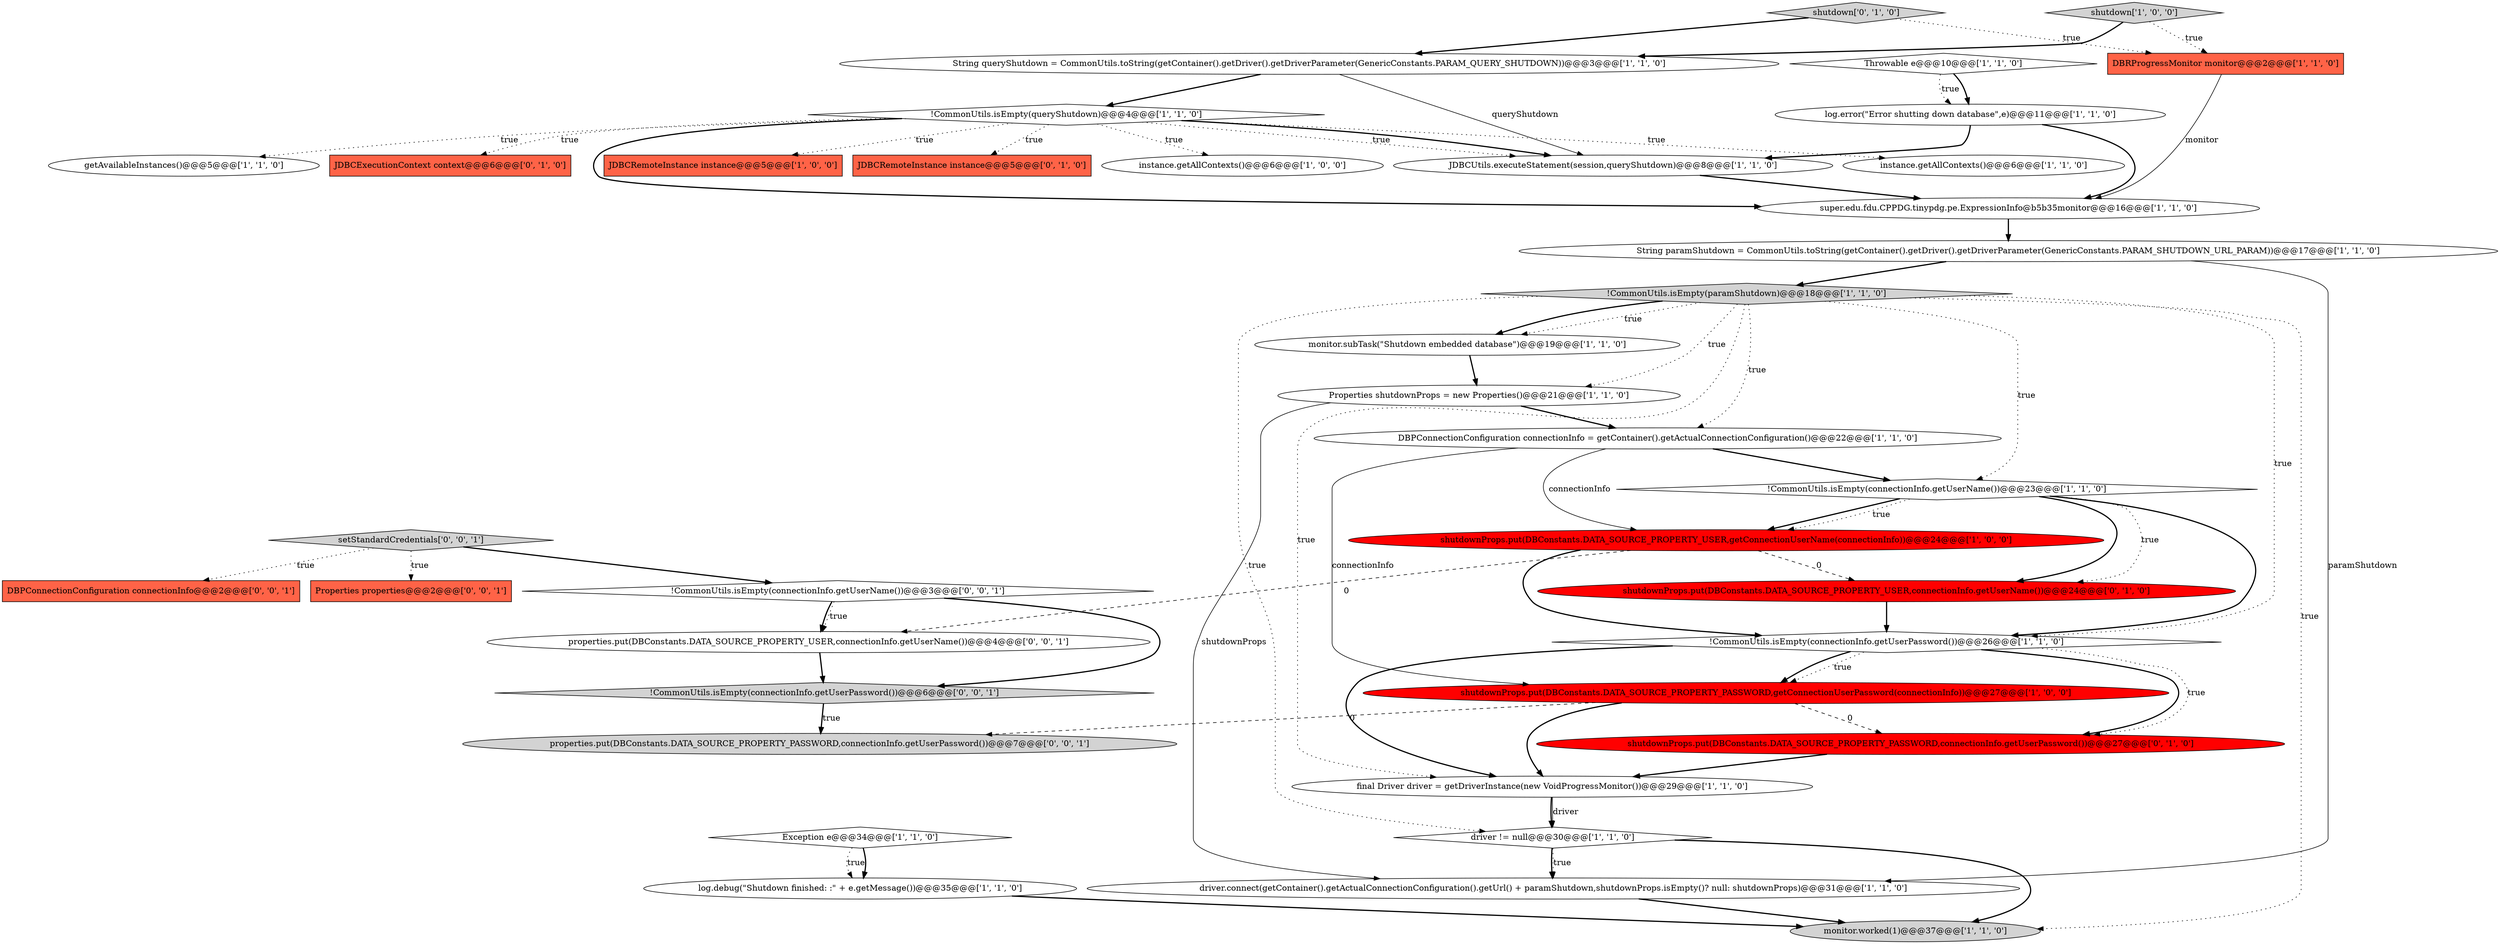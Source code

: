 digraph {
14 [style = filled, label = "String paramShutdown = CommonUtils.toString(getContainer().getDriver().getDriverParameter(GenericConstants.PARAM_SHUTDOWN_URL_PARAM))@@@17@@@['1', '1', '0']", fillcolor = white, shape = ellipse image = "AAA0AAABBB1BBB"];
22 [style = filled, label = "Properties shutdownProps = new Properties()@@@21@@@['1', '1', '0']", fillcolor = white, shape = ellipse image = "AAA0AAABBB1BBB"];
8 [style = filled, label = "driver.connect(getContainer().getActualConnectionConfiguration().getUrl() + paramShutdown,shutdownProps.isEmpty()? null: shutdownProps)@@@31@@@['1', '1', '0']", fillcolor = white, shape = ellipse image = "AAA0AAABBB1BBB"];
26 [style = filled, label = "!CommonUtils.isEmpty(connectionInfo.getUserPassword())@@@26@@@['1', '1', '0']", fillcolor = white, shape = diamond image = "AAA0AAABBB1BBB"];
4 [style = filled, label = "!CommonUtils.isEmpty(connectionInfo.getUserName())@@@23@@@['1', '1', '0']", fillcolor = white, shape = diamond image = "AAA0AAABBB1BBB"];
17 [style = filled, label = "instance.getAllContexts()@@@6@@@['1', '1', '0']", fillcolor = white, shape = ellipse image = "AAA0AAABBB1BBB"];
24 [style = filled, label = "JDBCUtils.executeStatement(session,queryShutdown)@@@8@@@['1', '1', '0']", fillcolor = white, shape = ellipse image = "AAA0AAABBB1BBB"];
25 [style = filled, label = "log.debug(\"Shutdown finished: :\" + e.getMessage())@@@35@@@['1', '1', '0']", fillcolor = white, shape = ellipse image = "AAA0AAABBB1BBB"];
11 [style = filled, label = "String queryShutdown = CommonUtils.toString(getContainer().getDriver().getDriverParameter(GenericConstants.PARAM_QUERY_SHUTDOWN))@@@3@@@['1', '1', '0']", fillcolor = white, shape = ellipse image = "AAA0AAABBB1BBB"];
38 [style = filled, label = "!CommonUtils.isEmpty(connectionInfo.getUserName())@@@3@@@['0', '0', '1']", fillcolor = white, shape = diamond image = "AAA0AAABBB3BBB"];
10 [style = filled, label = "driver != null@@@30@@@['1', '1', '0']", fillcolor = white, shape = diamond image = "AAA0AAABBB1BBB"];
31 [style = filled, label = "shutdownProps.put(DBConstants.DATA_SOURCE_PROPERTY_PASSWORD,connectionInfo.getUserPassword())@@@27@@@['0', '1', '0']", fillcolor = red, shape = ellipse image = "AAA1AAABBB2BBB"];
9 [style = filled, label = "DBRProgressMonitor monitor@@@2@@@['1', '1', '0']", fillcolor = tomato, shape = box image = "AAA0AAABBB1BBB"];
16 [style = filled, label = "getAvailableInstances()@@@5@@@['1', '1', '0']", fillcolor = white, shape = ellipse image = "AAA0AAABBB1BBB"];
13 [style = filled, label = "DBPConnectionConfiguration connectionInfo = getContainer().getActualConnectionConfiguration()@@@22@@@['1', '1', '0']", fillcolor = white, shape = ellipse image = "AAA0AAABBB1BBB"];
34 [style = filled, label = "properties.put(DBConstants.DATA_SOURCE_PROPERTY_PASSWORD,connectionInfo.getUserPassword())@@@7@@@['0', '0', '1']", fillcolor = lightgray, shape = ellipse image = "AAA0AAABBB3BBB"];
18 [style = filled, label = "monitor.subTask(\"Shutdown embedded database\")@@@19@@@['1', '1', '0']", fillcolor = white, shape = ellipse image = "AAA0AAABBB1BBB"];
19 [style = filled, label = "log.error(\"Error shutting down database\",e)@@@11@@@['1', '1', '0']", fillcolor = white, shape = ellipse image = "AAA0AAABBB1BBB"];
29 [style = filled, label = "JDBCExecutionContext context@@@6@@@['0', '1', '0']", fillcolor = tomato, shape = box image = "AAA0AAABBB2BBB"];
12 [style = filled, label = "super.edu.fdu.CPPDG.tinypdg.pe.ExpressionInfo@b5b35monitor@@@16@@@['1', '1', '0']", fillcolor = white, shape = ellipse image = "AAA0AAABBB1BBB"];
28 [style = filled, label = "shutdown['0', '1', '0']", fillcolor = lightgray, shape = diamond image = "AAA0AAABBB2BBB"];
7 [style = filled, label = "final Driver driver = getDriverInstance(new VoidProgressMonitor())@@@29@@@['1', '1', '0']", fillcolor = white, shape = ellipse image = "AAA0AAABBB1BBB"];
30 [style = filled, label = "shutdownProps.put(DBConstants.DATA_SOURCE_PROPERTY_USER,connectionInfo.getUserName())@@@24@@@['0', '1', '0']", fillcolor = red, shape = ellipse image = "AAA1AAABBB2BBB"];
36 [style = filled, label = "setStandardCredentials['0', '0', '1']", fillcolor = lightgray, shape = diamond image = "AAA0AAABBB3BBB"];
37 [style = filled, label = "DBPConnectionConfiguration connectionInfo@@@2@@@['0', '0', '1']", fillcolor = tomato, shape = box image = "AAA0AAABBB3BBB"];
15 [style = filled, label = "JDBCRemoteInstance instance@@@5@@@['1', '0', '0']", fillcolor = tomato, shape = box image = "AAA0AAABBB1BBB"];
5 [style = filled, label = "!CommonUtils.isEmpty(queryShutdown)@@@4@@@['1', '1', '0']", fillcolor = white, shape = diamond image = "AAA0AAABBB1BBB"];
35 [style = filled, label = "!CommonUtils.isEmpty(connectionInfo.getUserPassword())@@@6@@@['0', '0', '1']", fillcolor = lightgray, shape = diamond image = "AAA0AAABBB3BBB"];
23 [style = filled, label = "shutdownProps.put(DBConstants.DATA_SOURCE_PROPERTY_PASSWORD,getConnectionUserPassword(connectionInfo))@@@27@@@['1', '0', '0']", fillcolor = red, shape = ellipse image = "AAA1AAABBB1BBB"];
27 [style = filled, label = "JDBCRemoteInstance instance@@@5@@@['0', '1', '0']", fillcolor = tomato, shape = box image = "AAA0AAABBB2BBB"];
1 [style = filled, label = "monitor.worked(1)@@@37@@@['1', '1', '0']", fillcolor = lightgray, shape = ellipse image = "AAA0AAABBB1BBB"];
2 [style = filled, label = "Exception e@@@34@@@['1', '1', '0']", fillcolor = white, shape = diamond image = "AAA0AAABBB1BBB"];
20 [style = filled, label = "!CommonUtils.isEmpty(paramShutdown)@@@18@@@['1', '1', '0']", fillcolor = lightgray, shape = diamond image = "AAA0AAABBB1BBB"];
32 [style = filled, label = "Properties properties@@@2@@@['0', '0', '1']", fillcolor = tomato, shape = box image = "AAA0AAABBB3BBB"];
21 [style = filled, label = "shutdownProps.put(DBConstants.DATA_SOURCE_PROPERTY_USER,getConnectionUserName(connectionInfo))@@@24@@@['1', '0', '0']", fillcolor = red, shape = ellipse image = "AAA1AAABBB1BBB"];
6 [style = filled, label = "instance.getAllContexts()@@@6@@@['1', '0', '0']", fillcolor = white, shape = ellipse image = "AAA0AAABBB1BBB"];
3 [style = filled, label = "shutdown['1', '0', '0']", fillcolor = lightgray, shape = diamond image = "AAA0AAABBB1BBB"];
0 [style = filled, label = "Throwable e@@@10@@@['1', '1', '0']", fillcolor = white, shape = diamond image = "AAA0AAABBB1BBB"];
33 [style = filled, label = "properties.put(DBConstants.DATA_SOURCE_PROPERTY_USER,connectionInfo.getUserName())@@@4@@@['0', '0', '1']", fillcolor = white, shape = ellipse image = "AAA0AAABBB3BBB"];
5->17 [style = dotted, label="true"];
10->8 [style = dotted, label="true"];
11->24 [style = solid, label="queryShutdown"];
24->12 [style = bold, label=""];
33->35 [style = bold, label=""];
25->1 [style = bold, label=""];
26->7 [style = bold, label=""];
23->34 [style = dashed, label="0"];
19->12 [style = bold, label=""];
7->10 [style = bold, label=""];
0->19 [style = bold, label=""];
13->23 [style = solid, label="connectionInfo"];
0->19 [style = dotted, label="true"];
23->31 [style = dashed, label="0"];
28->11 [style = bold, label=""];
20->26 [style = dotted, label="true"];
30->26 [style = bold, label=""];
3->11 [style = bold, label=""];
4->21 [style = bold, label=""];
4->26 [style = bold, label=""];
5->6 [style = dotted, label="true"];
36->32 [style = dotted, label="true"];
26->23 [style = dotted, label="true"];
38->33 [style = dotted, label="true"];
22->8 [style = solid, label="shutdownProps"];
20->7 [style = dotted, label="true"];
3->9 [style = dotted, label="true"];
5->15 [style = dotted, label="true"];
31->7 [style = bold, label=""];
36->37 [style = dotted, label="true"];
4->30 [style = dotted, label="true"];
19->24 [style = bold, label=""];
21->30 [style = dashed, label="0"];
2->25 [style = dotted, label="true"];
7->10 [style = solid, label="driver"];
20->18 [style = bold, label=""];
8->1 [style = bold, label=""];
5->24 [style = dotted, label="true"];
4->21 [style = dotted, label="true"];
11->5 [style = bold, label=""];
21->26 [style = bold, label=""];
26->31 [style = bold, label=""];
26->31 [style = dotted, label="true"];
18->22 [style = bold, label=""];
4->30 [style = bold, label=""];
10->8 [style = bold, label=""];
20->1 [style = dotted, label="true"];
5->12 [style = bold, label=""];
21->33 [style = dashed, label="0"];
13->21 [style = solid, label="connectionInfo"];
20->4 [style = dotted, label="true"];
5->24 [style = bold, label=""];
26->23 [style = bold, label=""];
20->10 [style = dotted, label="true"];
12->14 [style = bold, label=""];
14->8 [style = solid, label="paramShutdown"];
5->16 [style = dotted, label="true"];
20->18 [style = dotted, label="true"];
5->27 [style = dotted, label="true"];
28->9 [style = dotted, label="true"];
35->34 [style = dotted, label="true"];
20->13 [style = dotted, label="true"];
9->12 [style = solid, label="monitor"];
23->7 [style = bold, label=""];
36->38 [style = bold, label=""];
20->22 [style = dotted, label="true"];
5->29 [style = dotted, label="true"];
35->34 [style = bold, label=""];
38->33 [style = bold, label=""];
10->1 [style = bold, label=""];
2->25 [style = bold, label=""];
38->35 [style = bold, label=""];
22->13 [style = bold, label=""];
14->20 [style = bold, label=""];
13->4 [style = bold, label=""];
}
